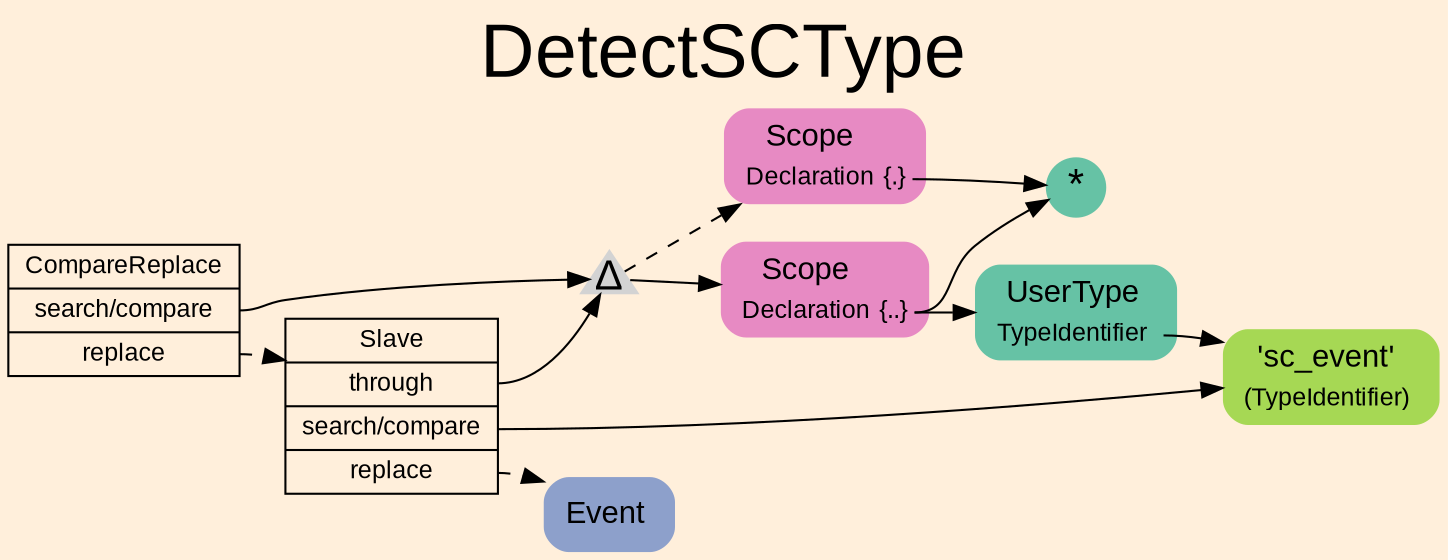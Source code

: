 digraph "DetectSCType" {
label = "DetectSCType"
labelloc = t
fontsize = "36"
graph [
    rankdir = "LR"
    ranksep = 0.3
    bgcolor = antiquewhite1
    color = black
    fontcolor = black
    fontname = "Arial"
];
node [
    fontname = "Arial"
];
edge [
    fontname = "Arial"
];

// -------------------- transformation figure --------------------
"CR#B-3-0" [
    // -------- block CR#B-3-0 ----------
    shape = "record"
    fillcolor = antiquewhite1
    label = "<fixed> CompareReplace | <port0> search/compare | <port1> replace"
    style = "filled"
    fontsize = "12"
    color = black
    fontcolor = black
];

"#B-2-1" [
    // -------- block #B-2-1 ----------
    shape = "triangle"
    label = <Δ>
    style = "filled"
    fontsize = "20"
    penwidth = 0.0
    fixedsize = true
    width = 0.4
    height = 0.4
];

"#B-2-2" [
    // -------- block #B-2-2 ----------
    shape = "plaintext"
    fillcolor = "/set28/4"
    label = <<TABLE BORDER="0" CELLBORDER="0" CELLSPACING="0">
     <TR><TD><FONT POINT-SIZE="15.0">Scope</FONT></TD><TD></TD></TR>
     <TR><TD>Declaration</TD><TD PORT="port0">{..}</TD></TR>
    </TABLE>>
    style = "rounded,filled"
    fontsize = "12"
];

"#B-2-4" [
    // -------- block #B-2-4 ----------
    shape = "circle"
    fillcolor = "/set28/1"
    label = <*>
    style = "filled"
    fontsize = "20"
    penwidth = 0.0
    fixedsize = true
    width = 0.4
    height = 0.4
];

"#B-2-5" [
    // -------- block #B-2-5 ----------
    shape = "plaintext"
    fillcolor = "/set28/1"
    label = <<TABLE BORDER="0" CELLBORDER="0" CELLSPACING="0">
     <TR><TD><FONT POINT-SIZE="15.0">UserType</FONT></TD><TD></TD></TR>
     <TR><TD>TypeIdentifier</TD><TD PORT="port0"></TD></TR>
    </TABLE>>
    style = "rounded,filled"
    fontsize = "12"
];

"#B-2-6" [
    // -------- block #B-2-6 ----------
    shape = "plaintext"
    fillcolor = "/set28/5"
    label = <<TABLE BORDER="0" CELLBORDER="0" CELLSPACING="0">
     <TR><TD><FONT POINT-SIZE="15.0">'sc_event'</FONT></TD><TD></TD></TR>
     <TR><TD>(TypeIdentifier)</TD><TD PORT="port0"></TD></TR>
    </TABLE>>
    style = "rounded,filled"
    fontsize = "12"
];

"#B-2-3" [
    // -------- block #B-2-3 ----------
    shape = "plaintext"
    fillcolor = "/set28/4"
    label = <<TABLE BORDER="0" CELLBORDER="0" CELLSPACING="0">
     <TR><TD><FONT POINT-SIZE="15.0">Scope</FONT></TD><TD></TD></TR>
     <TR><TD>Declaration</TD><TD PORT="port0">{.}</TD></TR>
    </TABLE>>
    style = "rounded,filled"
    fontsize = "12"
];

"#B-2-7" [
    // -------- block #B-2-7 ----------
    shape = "record"
    fillcolor = antiquewhite1
    label = "<fixed> Slave | <port0> through | <port1> search/compare | <port2> replace"
    style = "filled"
    fontsize = "12"
    color = black
    fontcolor = black
];

"#B-2-0" [
    // -------- block #B-2-0 ----------
    shape = "plaintext"
    fillcolor = "/set28/3"
    label = <<TABLE BORDER="0" CELLBORDER="0" CELLSPACING="0">
     <TR><TD><FONT POINT-SIZE="15.0">Event</FONT></TD><TD></TD></TR>
    </TABLE>>
    style = "rounded,filled"
    fontsize = "12"
];

"CR#B-3-0":port0 -> "#B-2-1" [
    color = black
    fontcolor = black
];

"CR#B-3-0":port1 -> "#B-2-7" [
    style="dashed"
    color = black
    fontcolor = black
];

"#B-2-1" -> "#B-2-2" [
    color = black
    fontcolor = black
];

"#B-2-1" -> "#B-2-3" [
    style="dashed"
    color = black
    fontcolor = black
];

"#B-2-2":port0 -> "#B-2-4" [
    color = black
    fontcolor = black
];

"#B-2-2":port0 -> "#B-2-5" [
    color = black
    fontcolor = black
];

"#B-2-5":port0 -> "#B-2-6" [
    color = black
    fontcolor = black
];

"#B-2-3":port0 -> "#B-2-4" [
    color = black
    fontcolor = black
];

"#B-2-7":port0 -> "#B-2-1" [
    color = black
    fontcolor = black
];

"#B-2-7":port1 -> "#B-2-6" [
    color = black
    fontcolor = black
];

"#B-2-7":port2 -> "#B-2-0" [
    style="dashed"
    color = black
    fontcolor = black
];


}
